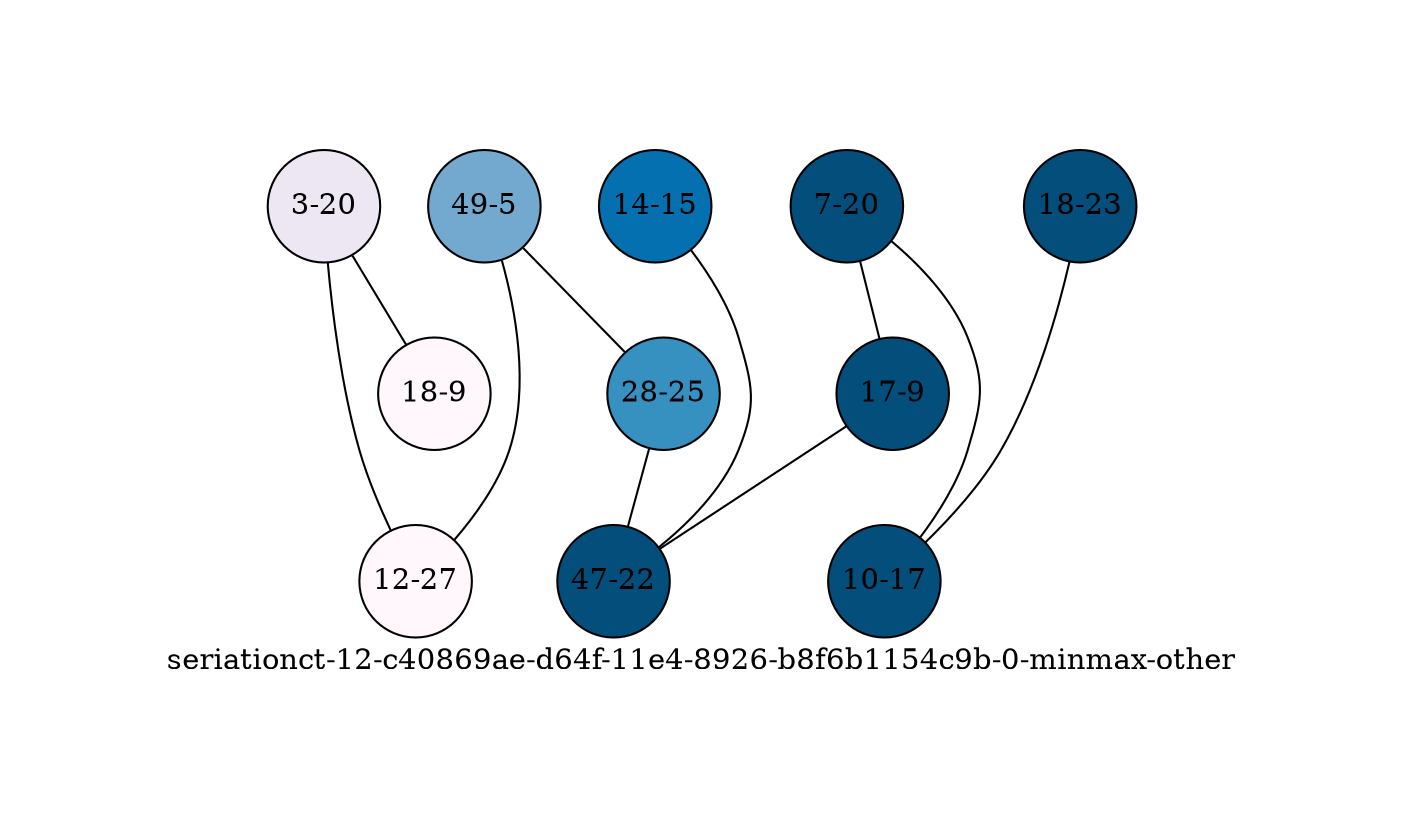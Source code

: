 strict graph "seriationct-12-c40869ae-d64f-11e4-8926-b8f6b1154c9b-0-minmax-other" {
labelloc=b;
ratio=auto;
pad="1.0";
label="seriationct-12-c40869ae-d64f-11e4-8926-b8f6b1154c9b-0-minmax-other";
node [width="0.75", style=filled, fixedsize=true, height="0.75", shape=circle, label=""];
0 [xCoordinate="20.0", appears_in_slice=7, yCoordinate="3.0", colorscheme=pubu8, short_label="3-20", label="3-20", fillcolor=2, id=0, size="503.387572621"];
1 [xCoordinate="5.0", appears_in_slice=4, yCoordinate="49.0", colorscheme=pubu8, short_label="49-5", label="49-5", fillcolor=5, id=1, size="594.95463613"];
2 [xCoordinate="27.0", appears_in_slice=8, yCoordinate="12.0", colorscheme=pubu8, short_label="12-27", label="12-27", fillcolor=1, id=2, size="496.079229504"];
3 [xCoordinate="15.0", appears_in_slice=2, yCoordinate="14.0", colorscheme=pubu8, short_label="14-15", label="14-15", fillcolor=7, id=3, size="334.148548592"];
4 [xCoordinate="23.0", appears_in_slice=1, yCoordinate="18.0", colorscheme=pubu8, short_label="18-23", label="18-23", fillcolor=8, id=4, size="542.871127587"];
5 [xCoordinate="20.0", appears_in_slice=1, yCoordinate="7.0", colorscheme=pubu8, short_label="7-20", label="7-20", fillcolor=8, id=6, size="542.871127587"];
6 [xCoordinate="9.0", appears_in_slice=1, yCoordinate="17.0", colorscheme=pubu8, short_label="17-9", label="17-9", fillcolor=8, id=5, size="416.723574747"];
7 [xCoordinate="9.0", appears_in_slice=8, yCoordinate="18.0", colorscheme=pubu8, short_label="18-9", label="18-9", fillcolor=1, id=8, size="496.079229504"];
8 [xCoordinate="25.0", appears_in_slice=3, yCoordinate="28.0", colorscheme=pubu8, short_label="28-25", label="28-25", fillcolor=6, id=9, size="279.141702802"];
9 [xCoordinate="22.0", appears_in_slice=1, yCoordinate="47.0", colorscheme=pubu8, short_label="47-22", label="47-22", fillcolor=8, id=10, size="750.872123339"];
10 [xCoordinate="17.0", appears_in_slice=1, yCoordinate="10.0", colorscheme=pubu8, short_label="10-17", label="10-17", fillcolor=8, id=7, size="542.871127587"];
0 -- 2  [inverseweight="212.543023405", weight="0.00470492977836"];
0 -- 7  [inverseweight="681.19145559", weight="0.00146801606479"];
1 -- 8  [inverseweight="2.52848654732", weight="0.395493502254"];
1 -- 2  [inverseweight="9.05304540789", weight="0.110460066745"];
3 -- 9  [inverseweight="6.61736666503", weight="0.151117514053"];
4 -- 10  [inverseweight="119.984271614", weight="0.00833442572553"];
5 -- 10  [inverseweight="61.956572392", weight="0.0161403376816"];
5 -- 6  [inverseweight="4.18652545562", weight="0.238861559687"];
6 -- 9  [inverseweight="10.5097230305", weight="0.0951499860747"];
8 -- 9  [inverseweight="3.50901859442", weight="0.284979966077"];
}
